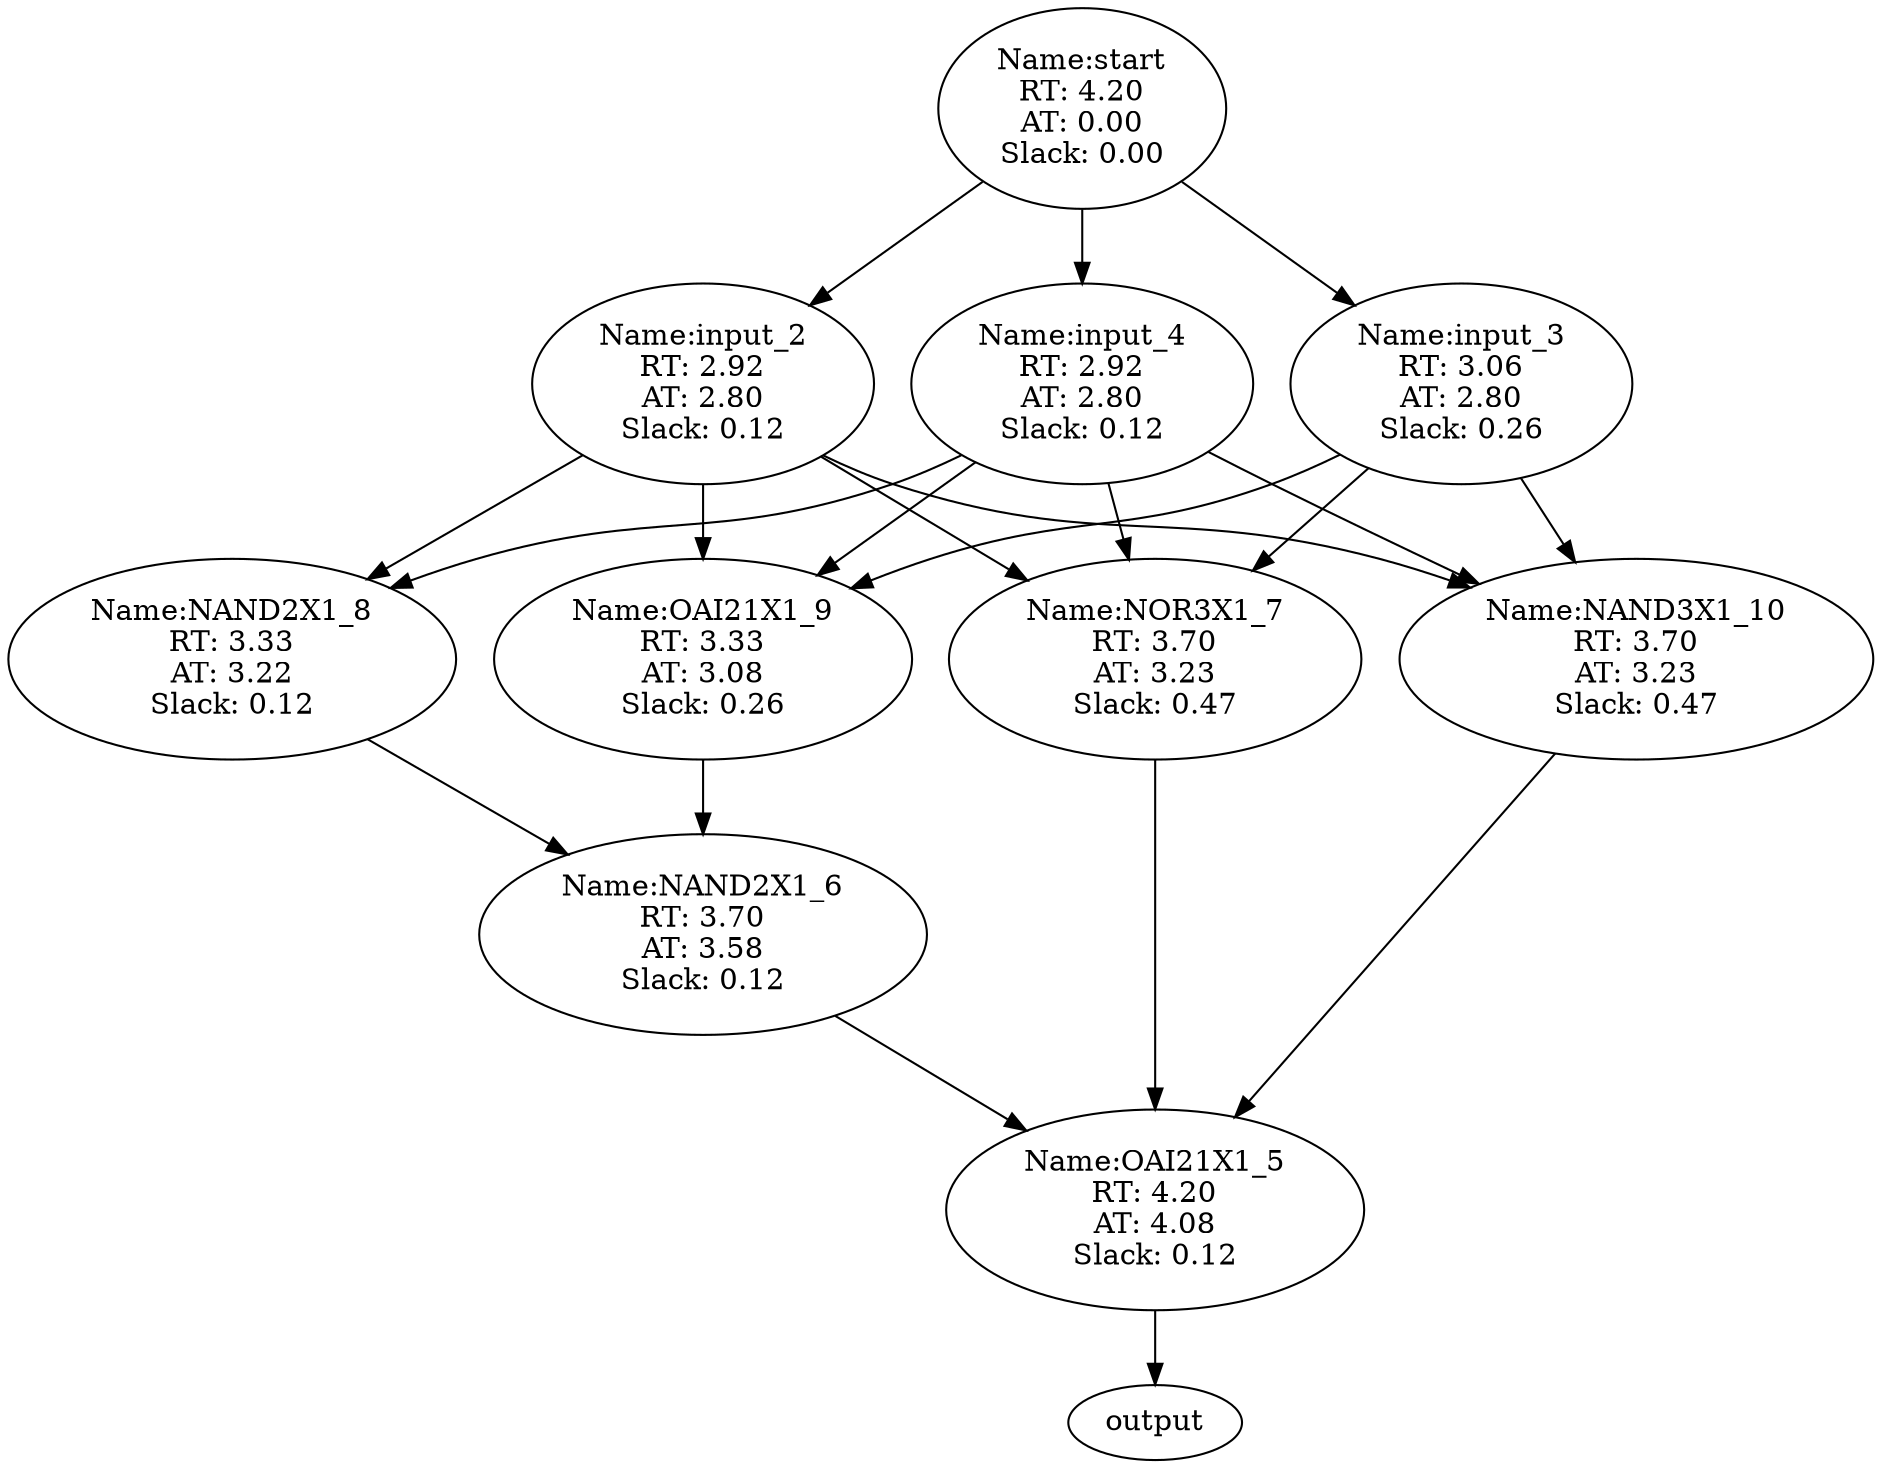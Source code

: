 digraph G {
start [label="Name:start\nRT: 4.20\nAT: 0.00\nSlack: 0.00"];
start -> input_2;
start -> input_3;
start -> input_4;
input_2 [label="Name:input_2\nRT: 2.92\nAT: 2.80\nSlack: 0.12"];
input_2 -> NAND3X1_10;
input_2 -> OAI21X1_9;
input_2 -> NAND2X1_8;
input_2 -> NOR3X1_7;
input_3 [label="Name:input_3\nRT: 3.06\nAT: 2.80\nSlack: 0.26"];
input_3 -> NAND3X1_10;
input_3 -> OAI21X1_9;
input_3 -> NOR3X1_7;
input_4 [label="Name:input_4\nRT: 2.92\nAT: 2.80\nSlack: 0.12"];
input_4 -> NAND3X1_10;
input_4 -> OAI21X1_9;
input_4 -> NAND2X1_8;
input_4 -> NOR3X1_7;
OAI21X1_5 [label="Name:OAI21X1_5\nRT: 4.20\nAT: 4.08\nSlack: 0.12"];
OAI21X1_5 -> output;
NAND2X1_6 [label="Name:NAND2X1_6\nRT: 3.70\nAT: 3.58\nSlack: 0.12"];
NAND2X1_6 -> OAI21X1_5;
NOR3X1_7 [label="Name:NOR3X1_7\nRT: 3.70\nAT: 3.23\nSlack: 0.47"];
NOR3X1_7 -> OAI21X1_5;
NAND2X1_8 [label="Name:NAND2X1_8\nRT: 3.33\nAT: 3.22\nSlack: 0.12"];
NAND2X1_8 -> NAND2X1_6;
OAI21X1_9 [label="Name:OAI21X1_9\nRT: 3.33\nAT: 3.08\nSlack: 0.26"];
OAI21X1_9 -> NAND2X1_6;
NAND3X1_10 [label="Name:NAND3X1_10\nRT: 3.70\nAT: 3.23\nSlack: 0.47"];
NAND3X1_10 -> OAI21X1_5;
}